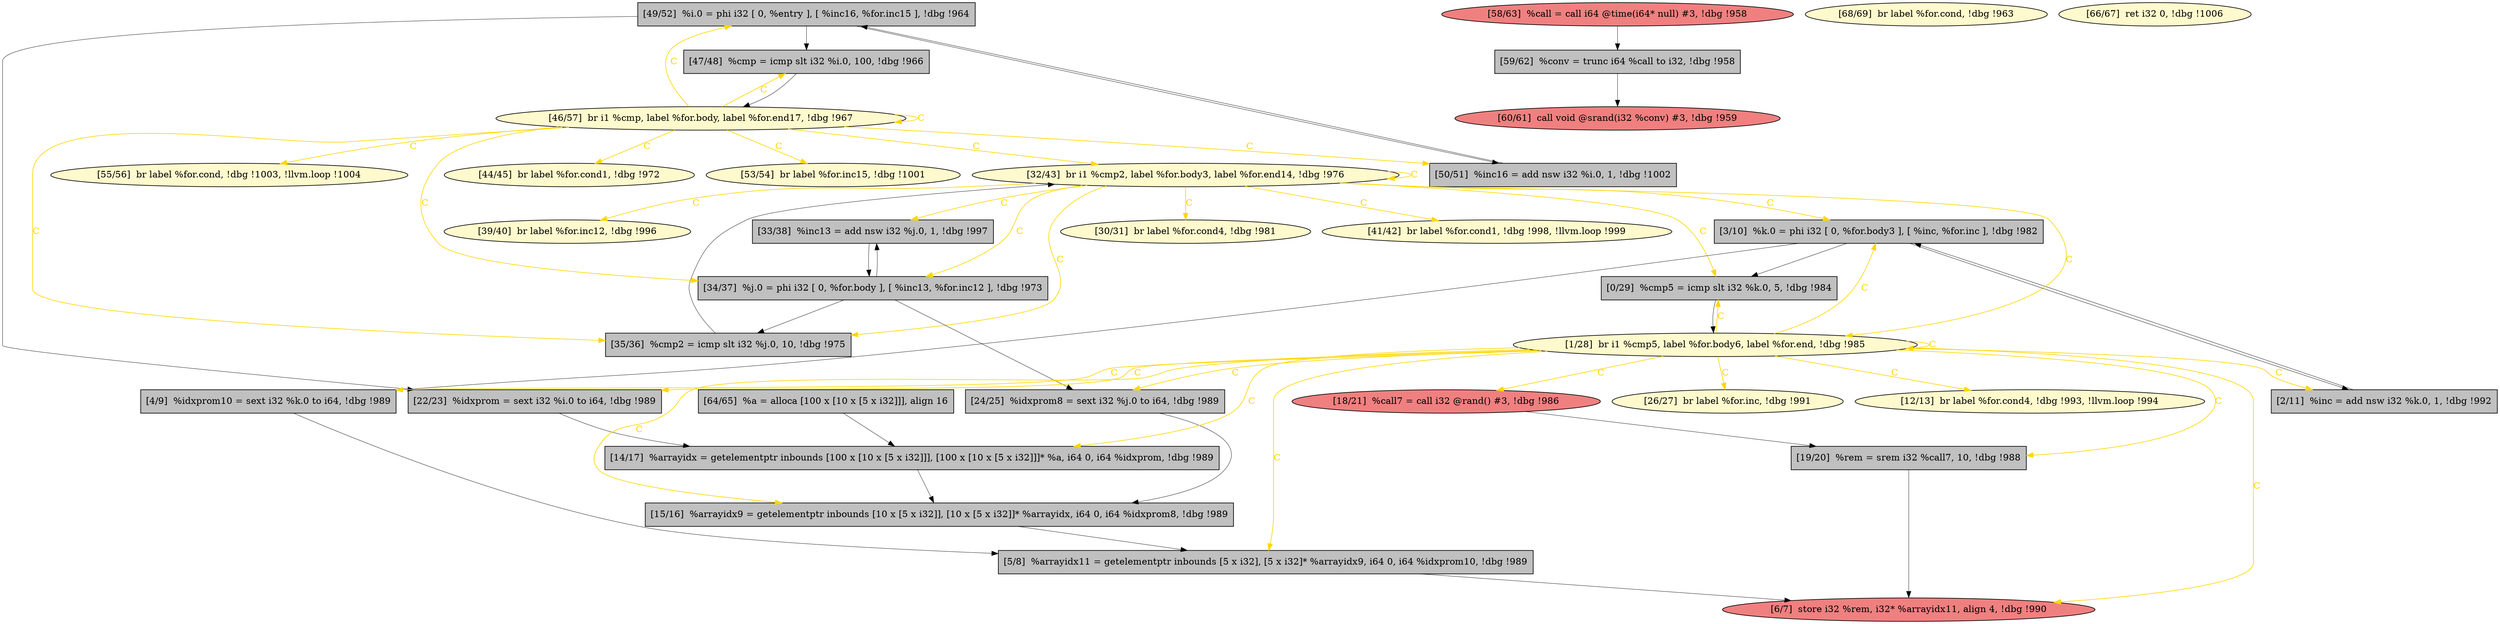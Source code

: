 
digraph G {


node84 [fillcolor=lemonchiffon,label="[39/40]  br label %for.inc12, !dbg !996",shape=ellipse,style=filled ]
node81 [fillcolor=lightcoral,label="[60/61]  call void @srand(i32 %conv) #3, !dbg !959",shape=ellipse,style=filled ]
node78 [fillcolor=grey,label="[22/23]  %idxprom = sext i32 %i.0 to i64, !dbg !989",shape=rectangle,style=filled ]
node76 [fillcolor=lemonchiffon,label="[55/56]  br label %for.cond, !dbg !1003, !llvm.loop !1004",shape=ellipse,style=filled ]
node75 [fillcolor=lemonchiffon,label="[68/69]  br label %for.cond, !dbg !963",shape=ellipse,style=filled ]
node74 [fillcolor=grey,label="[15/16]  %arrayidx9 = getelementptr inbounds [10 x [5 x i32]], [10 x [5 x i32]]* %arrayidx, i64 0, i64 %idxprom8, !dbg !989",shape=rectangle,style=filled ]
node71 [fillcolor=grey,label="[33/38]  %inc13 = add nsw i32 %j.0, 1, !dbg !997",shape=rectangle,style=filled ]
node82 [fillcolor=grey,label="[5/8]  %arrayidx11 = getelementptr inbounds [5 x i32], [5 x i32]* %arrayidx9, i64 0, i64 %idxprom10, !dbg !989",shape=rectangle,style=filled ]
node70 [fillcolor=lightcoral,label="[6/7]  store i32 %rem, i32* %arrayidx11, align 4, !dbg !990",shape=ellipse,style=filled ]
node69 [fillcolor=grey,label="[2/11]  %inc = add nsw i32 %k.0, 1, !dbg !992",shape=rectangle,style=filled ]
node67 [fillcolor=grey,label="[64/65]  %a = alloca [100 x [10 x [5 x i32]]], align 16",shape=rectangle,style=filled ]
node66 [fillcolor=grey,label="[14/17]  %arrayidx = getelementptr inbounds [100 x [10 x [5 x i32]]], [100 x [10 x [5 x i32]]]* %a, i64 0, i64 %idxprom, !dbg !989",shape=rectangle,style=filled ]
node55 [fillcolor=grey,label="[19/20]  %rem = srem i32 %call7, 10, !dbg !988",shape=rectangle,style=filled ]
node77 [fillcolor=grey,label="[24/25]  %idxprom8 = sext i32 %j.0 to i64, !dbg !989",shape=rectangle,style=filled ]
node53 [fillcolor=grey,label="[35/36]  %cmp2 = icmp slt i32 %j.0, 10, !dbg !975",shape=rectangle,style=filled ]
node59 [fillcolor=lemonchiffon,label="[46/57]  br i1 %cmp, label %for.body, label %for.end17, !dbg !967",shape=ellipse,style=filled ]
node52 [fillcolor=lemonchiffon,label="[32/43]  br i1 %cmp2, label %for.body3, label %for.end14, !dbg !976",shape=ellipse,style=filled ]
node73 [fillcolor=lemonchiffon,label="[26/27]  br label %for.inc, !dbg !991",shape=ellipse,style=filled ]
node68 [fillcolor=grey,label="[59/62]  %conv = trunc i64 %call to i32, !dbg !958",shape=rectangle,style=filled ]
node62 [fillcolor=grey,label="[47/48]  %cmp = icmp slt i32 %i.0, 100, !dbg !966",shape=rectangle,style=filled ]
node54 [fillcolor=grey,label="[3/10]  %k.0 = phi i32 [ 0, %for.body3 ], [ %inc, %for.inc ], !dbg !982",shape=rectangle,style=filled ]
node50 [fillcolor=grey,label="[0/29]  %cmp5 = icmp slt i32 %k.0, 5, !dbg !984",shape=rectangle,style=filled ]
node83 [fillcolor=lightcoral,label="[18/21]  %call7 = call i32 @rand() #3, !dbg !986",shape=ellipse,style=filled ]
node51 [fillcolor=lemonchiffon,label="[30/31]  br label %for.cond4, !dbg !981",shape=ellipse,style=filled ]
node57 [fillcolor=grey,label="[34/37]  %j.0 = phi i32 [ 0, %for.body ], [ %inc13, %for.inc12 ], !dbg !973",shape=rectangle,style=filled ]
node56 [fillcolor=lemonchiffon,label="[41/42]  br label %for.cond1, !dbg !998, !llvm.loop !999",shape=ellipse,style=filled ]
node58 [fillcolor=lemonchiffon,label="[44/45]  br label %for.cond1, !dbg !972",shape=ellipse,style=filled ]
node60 [fillcolor=grey,label="[4/9]  %idxprom10 = sext i32 %k.0 to i64, !dbg !989",shape=rectangle,style=filled ]
node80 [fillcolor=lemonchiffon,label="[53/54]  br label %for.inc15, !dbg !1001",shape=ellipse,style=filled ]
node79 [fillcolor=grey,label="[49/52]  %i.0 = phi i32 [ 0, %entry ], [ %inc16, %for.inc15 ], !dbg !964",shape=rectangle,style=filled ]
node61 [fillcolor=lemonchiffon,label="[12/13]  br label %for.cond4, !dbg !993, !llvm.loop !994",shape=ellipse,style=filled ]
node72 [fillcolor=lemonchiffon,label="[66/67]  ret i32 0, !dbg !1006",shape=ellipse,style=filled ]
node63 [fillcolor=lemonchiffon,label="[1/28]  br i1 %cmp5, label %for.body6, label %for.end, !dbg !985",shape=ellipse,style=filled ]
node64 [fillcolor=grey,label="[50/51]  %inc16 = add nsw i32 %i.0, 1, !dbg !1002",shape=rectangle,style=filled ]
node65 [fillcolor=lightcoral,label="[58/63]  %call = call i64 @time(i64* null) #3, !dbg !958",shape=ellipse,style=filled ]

node63->node63 [style=solid,color=gold,label="C",penwidth=1.0,fontcolor=gold ]
node57->node53 [style=solid,color=black,label="",penwidth=0.5,fontcolor=black ]
node59->node52 [style=solid,color=gold,label="C",penwidth=1.0,fontcolor=gold ]
node65->node68 [style=solid,color=black,label="",penwidth=0.5,fontcolor=black ]
node64->node79 [style=solid,color=black,label="",penwidth=0.5,fontcolor=black ]
node59->node59 [style=solid,color=gold,label="C",penwidth=1.0,fontcolor=gold ]
node79->node64 [style=solid,color=black,label="",penwidth=0.5,fontcolor=black ]
node83->node55 [style=solid,color=black,label="",penwidth=0.5,fontcolor=black ]
node79->node62 [style=solid,color=black,label="",penwidth=0.5,fontcolor=black ]
node55->node70 [style=solid,color=black,label="",penwidth=0.5,fontcolor=black ]
node78->node66 [style=solid,color=black,label="",penwidth=0.5,fontcolor=black ]
node77->node74 [style=solid,color=black,label="",penwidth=0.5,fontcolor=black ]
node59->node53 [style=solid,color=gold,label="C",penwidth=1.0,fontcolor=gold ]
node57->node77 [style=solid,color=black,label="",penwidth=0.5,fontcolor=black ]
node63->node54 [style=solid,color=gold,label="C",penwidth=1.0,fontcolor=gold ]
node59->node80 [style=solid,color=gold,label="C",penwidth=1.0,fontcolor=gold ]
node52->node57 [style=solid,color=gold,label="C",penwidth=1.0,fontcolor=gold ]
node57->node71 [style=solid,color=black,label="",penwidth=0.5,fontcolor=black ]
node66->node74 [style=solid,color=black,label="",penwidth=0.5,fontcolor=black ]
node52->node56 [style=solid,color=gold,label="C",penwidth=1.0,fontcolor=gold ]
node63->node83 [style=solid,color=gold,label="C",penwidth=1.0,fontcolor=gold ]
node54->node69 [style=solid,color=black,label="",penwidth=0.5,fontcolor=black ]
node52->node84 [style=solid,color=gold,label="C",penwidth=1.0,fontcolor=gold ]
node59->node79 [style=solid,color=gold,label="C",penwidth=1.0,fontcolor=gold ]
node59->node64 [style=solid,color=gold,label="C",penwidth=1.0,fontcolor=gold ]
node63->node55 [style=solid,color=gold,label="C",penwidth=1.0,fontcolor=gold ]
node63->node77 [style=solid,color=gold,label="C",penwidth=1.0,fontcolor=gold ]
node52->node63 [style=solid,color=gold,label="C",penwidth=1.0,fontcolor=gold ]
node52->node52 [style=solid,color=gold,label="C",penwidth=1.0,fontcolor=gold ]
node63->node82 [style=solid,color=gold,label="C",penwidth=1.0,fontcolor=gold ]
node63->node78 [style=solid,color=gold,label="C",penwidth=1.0,fontcolor=gold ]
node63->node66 [style=solid,color=gold,label="C",penwidth=1.0,fontcolor=gold ]
node54->node60 [style=solid,color=black,label="",penwidth=0.5,fontcolor=black ]
node52->node54 [style=solid,color=gold,label="C",penwidth=1.0,fontcolor=gold ]
node63->node70 [style=solid,color=gold,label="C",penwidth=1.0,fontcolor=gold ]
node53->node52 [style=solid,color=black,label="",penwidth=0.5,fontcolor=black ]
node59->node57 [style=solid,color=gold,label="C",penwidth=1.0,fontcolor=gold ]
node52->node53 [style=solid,color=gold,label="C",penwidth=1.0,fontcolor=gold ]
node63->node60 [style=solid,color=gold,label="C",penwidth=1.0,fontcolor=gold ]
node79->node78 [style=solid,color=black,label="",penwidth=0.5,fontcolor=black ]
node68->node81 [style=solid,color=black,label="",penwidth=0.5,fontcolor=black ]
node69->node54 [style=solid,color=black,label="",penwidth=0.5,fontcolor=black ]
node59->node62 [style=solid,color=gold,label="C",penwidth=1.0,fontcolor=gold ]
node59->node58 [style=solid,color=gold,label="C",penwidth=1.0,fontcolor=gold ]
node74->node82 [style=solid,color=black,label="",penwidth=0.5,fontcolor=black ]
node60->node82 [style=solid,color=black,label="",penwidth=0.5,fontcolor=black ]
node63->node69 [style=solid,color=gold,label="C",penwidth=1.0,fontcolor=gold ]
node52->node50 [style=solid,color=gold,label="C",penwidth=1.0,fontcolor=gold ]
node63->node74 [style=solid,color=gold,label="C",penwidth=1.0,fontcolor=gold ]
node59->node76 [style=solid,color=gold,label="C",penwidth=1.0,fontcolor=gold ]
node52->node51 [style=solid,color=gold,label="C",penwidth=1.0,fontcolor=gold ]
node54->node50 [style=solid,color=black,label="",penwidth=0.5,fontcolor=black ]
node82->node70 [style=solid,color=black,label="",penwidth=0.5,fontcolor=black ]
node50->node63 [style=solid,color=black,label="",penwidth=0.5,fontcolor=black ]
node62->node59 [style=solid,color=black,label="",penwidth=0.5,fontcolor=black ]
node52->node71 [style=solid,color=gold,label="C",penwidth=1.0,fontcolor=gold ]
node63->node61 [style=solid,color=gold,label="C",penwidth=1.0,fontcolor=gold ]
node63->node50 [style=solid,color=gold,label="C",penwidth=1.0,fontcolor=gold ]
node67->node66 [style=solid,color=black,label="",penwidth=0.5,fontcolor=black ]
node63->node73 [style=solid,color=gold,label="C",penwidth=1.0,fontcolor=gold ]
node71->node57 [style=solid,color=black,label="",penwidth=0.5,fontcolor=black ]


}
